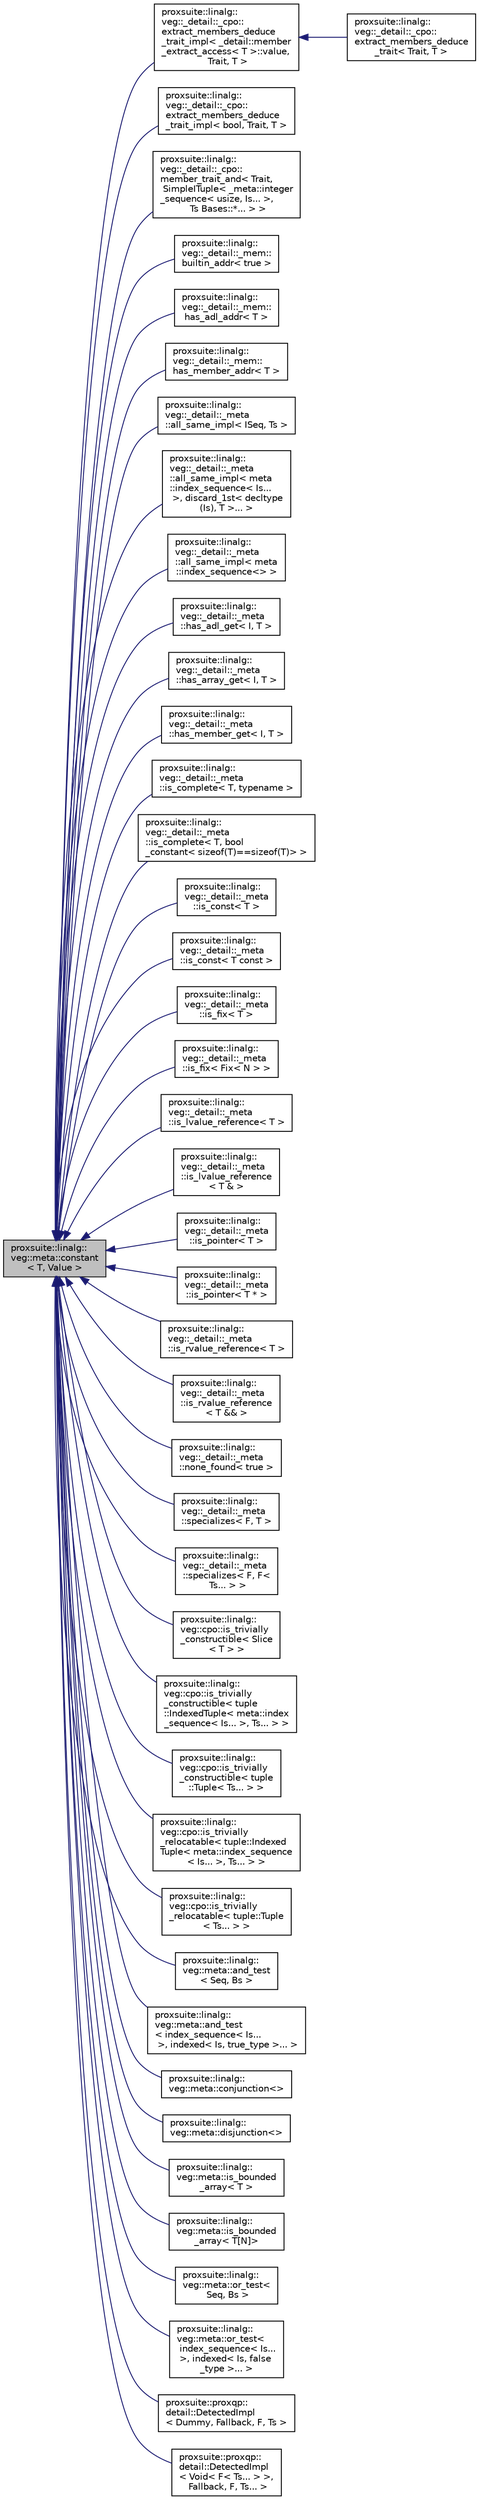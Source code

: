 digraph "proxsuite::linalg::veg::meta::constant&lt; T, Value &gt;"
{
 // LATEX_PDF_SIZE
  bgcolor="transparent";
  edge [fontname="Helvetica",fontsize="10",labelfontname="Helvetica",labelfontsize="10"];
  node [fontname="Helvetica",fontsize="10",shape=record];
  rankdir="LR";
  Node1 [label="proxsuite::linalg::\lveg::meta::constant\l\< T, Value \>",height=0.2,width=0.4,color="black", fillcolor="grey75", style="filled", fontcolor="black",tooltip=" "];
  Node1 -> Node2 [dir="back",color="midnightblue",fontsize="10",style="solid",fontname="Helvetica"];
  Node2 [label="proxsuite::linalg::\lveg::_detail::_cpo::\lextract_members_deduce\l_trait_impl\< _detail::member\l_extract_access\< T \>::value,\l Trait, T \>",height=0.2,width=0.4,color="black",URL="$structproxsuite_1_1linalg_1_1veg_1_1__detail_1_1__cpo_1_1extract__members__deduce__trait__impl.html",tooltip=" "];
  Node2 -> Node3 [dir="back",color="midnightblue",fontsize="10",style="solid",fontname="Helvetica"];
  Node3 [label="proxsuite::linalg::\lveg::_detail::_cpo::\lextract_members_deduce\l_trait\< Trait, T \>",height=0.2,width=0.4,color="black",URL="$structproxsuite_1_1linalg_1_1veg_1_1__detail_1_1__cpo_1_1extract__members__deduce__trait.html",tooltip=" "];
  Node1 -> Node4 [dir="back",color="midnightblue",fontsize="10",style="solid",fontname="Helvetica"];
  Node4 [label="proxsuite::linalg::\lveg::_detail::_cpo::\lextract_members_deduce\l_trait_impl\< bool, Trait, T \>",height=0.2,width=0.4,color="black",URL="$structproxsuite_1_1linalg_1_1veg_1_1__detail_1_1__cpo_1_1extract__members__deduce__trait__impl.html",tooltip=" "];
  Node1 -> Node5 [dir="back",color="midnightblue",fontsize="10",style="solid",fontname="Helvetica"];
  Node5 [label="proxsuite::linalg::\lveg::_detail::_cpo::\lmember_trait_and\< Trait,\l SimpleITuple\< _meta::integer\l_sequence\< usize, Is... \>,\l Ts Bases::*... \> \>",height=0.2,width=0.4,color="black",URL="$structproxsuite_1_1linalg_1_1veg_1_1__detail_1_1__cpo_1_1member__trait__and_3_01_trait_00_01_simebaa36f9bc1d34aca44089654c85d480.html",tooltip=" "];
  Node1 -> Node6 [dir="back",color="midnightblue",fontsize="10",style="solid",fontname="Helvetica"];
  Node6 [label="proxsuite::linalg::\lveg::_detail::_mem::\lbuiltin_addr\< true \>",height=0.2,width=0.4,color="black",URL="$structproxsuite_1_1linalg_1_1veg_1_1__detail_1_1__mem_1_1builtin__addr.html",tooltip=" "];
  Node1 -> Node7 [dir="back",color="midnightblue",fontsize="10",style="solid",fontname="Helvetica"];
  Node7 [label="proxsuite::linalg::\lveg::_detail::_mem::\lhas_adl_addr\< T \>",height=0.2,width=0.4,color="black",URL="$structproxsuite_1_1linalg_1_1veg_1_1__detail_1_1__mem_1_1has__adl__addr.html",tooltip=" "];
  Node1 -> Node8 [dir="back",color="midnightblue",fontsize="10",style="solid",fontname="Helvetica"];
  Node8 [label="proxsuite::linalg::\lveg::_detail::_mem::\lhas_member_addr\< T \>",height=0.2,width=0.4,color="black",URL="$structproxsuite_1_1linalg_1_1veg_1_1__detail_1_1__mem_1_1has__member__addr.html",tooltip=" "];
  Node1 -> Node9 [dir="back",color="midnightblue",fontsize="10",style="solid",fontname="Helvetica"];
  Node9 [label="proxsuite::linalg::\lveg::_detail::_meta\l::all_same_impl\< ISeq, Ts \>",height=0.2,width=0.4,color="black",URL="$structproxsuite_1_1linalg_1_1veg_1_1__detail_1_1__meta_1_1all__same__impl.html",tooltip=" "];
  Node1 -> Node10 [dir="back",color="midnightblue",fontsize="10",style="solid",fontname="Helvetica"];
  Node10 [label="proxsuite::linalg::\lveg::_detail::_meta\l::all_same_impl\< meta\l::index_sequence\< Is...\l \>, discard_1st\< decltype\l(Is), T \>... \>",height=0.2,width=0.4,color="black",URL="$structproxsuite_1_1linalg_1_1veg_1_1__detail_1_1__meta_1_1all__same__impl_3_01meta_1_1index__seqe371d91e6f036a05e88c83a4bfb0d4ca.html",tooltip=" "];
  Node1 -> Node11 [dir="back",color="midnightblue",fontsize="10",style="solid",fontname="Helvetica"];
  Node11 [label="proxsuite::linalg::\lveg::_detail::_meta\l::all_same_impl\< meta\l::index_sequence\<\> \>",height=0.2,width=0.4,color="black",URL="$structproxsuite_1_1linalg_1_1veg_1_1__detail_1_1__meta_1_1all__same__impl_3_01meta_1_1index__sequence_3_4_01_4.html",tooltip=" "];
  Node1 -> Node12 [dir="back",color="midnightblue",fontsize="10",style="solid",fontname="Helvetica"];
  Node12 [label="proxsuite::linalg::\lveg::_detail::_meta\l::has_adl_get\< I, T \>",height=0.2,width=0.4,color="black",URL="$structproxsuite_1_1linalg_1_1veg_1_1__detail_1_1__meta_1_1has__adl__get.html",tooltip=" "];
  Node1 -> Node13 [dir="back",color="midnightblue",fontsize="10",style="solid",fontname="Helvetica"];
  Node13 [label="proxsuite::linalg::\lveg::_detail::_meta\l::has_array_get\< I, T \>",height=0.2,width=0.4,color="black",URL="$structproxsuite_1_1linalg_1_1veg_1_1__detail_1_1__meta_1_1has__array__get.html",tooltip=" "];
  Node1 -> Node14 [dir="back",color="midnightblue",fontsize="10",style="solid",fontname="Helvetica"];
  Node14 [label="proxsuite::linalg::\lveg::_detail::_meta\l::has_member_get\< I, T \>",height=0.2,width=0.4,color="black",URL="$structproxsuite_1_1linalg_1_1veg_1_1__detail_1_1__meta_1_1has__member__get.html",tooltip=" "];
  Node1 -> Node15 [dir="back",color="midnightblue",fontsize="10",style="solid",fontname="Helvetica"];
  Node15 [label="proxsuite::linalg::\lveg::_detail::_meta\l::is_complete\< T, typename \>",height=0.2,width=0.4,color="black",URL="$structproxsuite_1_1linalg_1_1veg_1_1__detail_1_1__meta_1_1is__complete.html",tooltip=" "];
  Node1 -> Node16 [dir="back",color="midnightblue",fontsize="10",style="solid",fontname="Helvetica"];
  Node16 [label="proxsuite::linalg::\lveg::_detail::_meta\l::is_complete\< T, bool\l_constant\< sizeof(T)==sizeof(T)\> \>",height=0.2,width=0.4,color="black",URL="$structproxsuite_1_1linalg_1_1veg_1_1__detail_1_1__meta_1_1is__complete_3_01_t_00_01bool__constan961d3a44960bee9a55f5256108b08227.html",tooltip=" "];
  Node1 -> Node17 [dir="back",color="midnightblue",fontsize="10",style="solid",fontname="Helvetica"];
  Node17 [label="proxsuite::linalg::\lveg::_detail::_meta\l::is_const\< T \>",height=0.2,width=0.4,color="black",URL="$structproxsuite_1_1linalg_1_1veg_1_1__detail_1_1__meta_1_1is__const.html",tooltip=" "];
  Node1 -> Node18 [dir="back",color="midnightblue",fontsize="10",style="solid",fontname="Helvetica"];
  Node18 [label="proxsuite::linalg::\lveg::_detail::_meta\l::is_const\< T const \>",height=0.2,width=0.4,color="black",URL="$structproxsuite_1_1linalg_1_1veg_1_1__detail_1_1__meta_1_1is__const_3_01_t_01const_01_4.html",tooltip=" "];
  Node1 -> Node19 [dir="back",color="midnightblue",fontsize="10",style="solid",fontname="Helvetica"];
  Node19 [label="proxsuite::linalg::\lveg::_detail::_meta\l::is_fix\< T \>",height=0.2,width=0.4,color="black",URL="$structproxsuite_1_1linalg_1_1veg_1_1__detail_1_1__meta_1_1is__fix.html",tooltip=" "];
  Node1 -> Node20 [dir="back",color="midnightblue",fontsize="10",style="solid",fontname="Helvetica"];
  Node20 [label="proxsuite::linalg::\lveg::_detail::_meta\l::is_fix\< Fix\< N \> \>",height=0.2,width=0.4,color="black",URL="$structproxsuite_1_1linalg_1_1veg_1_1__detail_1_1__meta_1_1is__fix_3_01_fix_3_01_n_01_4_01_4.html",tooltip=" "];
  Node1 -> Node21 [dir="back",color="midnightblue",fontsize="10",style="solid",fontname="Helvetica"];
  Node21 [label="proxsuite::linalg::\lveg::_detail::_meta\l::is_lvalue_reference\< T \>",height=0.2,width=0.4,color="black",URL="$structproxsuite_1_1linalg_1_1veg_1_1__detail_1_1__meta_1_1is__lvalue__reference.html",tooltip=" "];
  Node1 -> Node22 [dir="back",color="midnightblue",fontsize="10",style="solid",fontname="Helvetica"];
  Node22 [label="proxsuite::linalg::\lveg::_detail::_meta\l::is_lvalue_reference\l\< T & \>",height=0.2,width=0.4,color="black",URL="$structproxsuite_1_1linalg_1_1veg_1_1__detail_1_1__meta_1_1is__lvalue__reference_3_01_t_01_6_01_4.html",tooltip=" "];
  Node1 -> Node23 [dir="back",color="midnightblue",fontsize="10",style="solid",fontname="Helvetica"];
  Node23 [label="proxsuite::linalg::\lveg::_detail::_meta\l::is_pointer\< T \>",height=0.2,width=0.4,color="black",URL="$structproxsuite_1_1linalg_1_1veg_1_1__detail_1_1__meta_1_1is__pointer.html",tooltip=" "];
  Node1 -> Node24 [dir="back",color="midnightblue",fontsize="10",style="solid",fontname="Helvetica"];
  Node24 [label="proxsuite::linalg::\lveg::_detail::_meta\l::is_pointer\< T * \>",height=0.2,width=0.4,color="black",URL="$structproxsuite_1_1linalg_1_1veg_1_1__detail_1_1__meta_1_1is__pointer_3_01_t_01_5_01_4.html",tooltip=" "];
  Node1 -> Node25 [dir="back",color="midnightblue",fontsize="10",style="solid",fontname="Helvetica"];
  Node25 [label="proxsuite::linalg::\lveg::_detail::_meta\l::is_rvalue_reference\< T \>",height=0.2,width=0.4,color="black",URL="$structproxsuite_1_1linalg_1_1veg_1_1__detail_1_1__meta_1_1is__rvalue__reference.html",tooltip=" "];
  Node1 -> Node26 [dir="back",color="midnightblue",fontsize="10",style="solid",fontname="Helvetica"];
  Node26 [label="proxsuite::linalg::\lveg::_detail::_meta\l::is_rvalue_reference\l\< T && \>",height=0.2,width=0.4,color="black",URL="$structproxsuite_1_1linalg_1_1veg_1_1__detail_1_1__meta_1_1is__rvalue__reference_3_01_t_01_6_6_01_4.html",tooltip=" "];
  Node1 -> Node27 [dir="back",color="midnightblue",fontsize="10",style="solid",fontname="Helvetica"];
  Node27 [label="proxsuite::linalg::\lveg::_detail::_meta\l::none_found\< true \>",height=0.2,width=0.4,color="black",URL="$structproxsuite_1_1linalg_1_1veg_1_1__detail_1_1__meta_1_1none__found.html",tooltip=" "];
  Node1 -> Node28 [dir="back",color="midnightblue",fontsize="10",style="solid",fontname="Helvetica"];
  Node28 [label="proxsuite::linalg::\lveg::_detail::_meta\l::specializes\< F, T \>",height=0.2,width=0.4,color="black",URL="$structproxsuite_1_1linalg_1_1veg_1_1__detail_1_1__meta_1_1specializes.html",tooltip=" "];
  Node1 -> Node29 [dir="back",color="midnightblue",fontsize="10",style="solid",fontname="Helvetica"];
  Node29 [label="proxsuite::linalg::\lveg::_detail::_meta\l::specializes\< F, F\<\l Ts... \> \>",height=0.2,width=0.4,color="black",URL="$structproxsuite_1_1linalg_1_1veg_1_1__detail_1_1__meta_1_1specializes_3_01_f_00_01_f_3_01_ts_8_8_8_01_4_01_4.html",tooltip=" "];
  Node1 -> Node30 [dir="back",color="midnightblue",fontsize="10",style="solid",fontname="Helvetica"];
  Node30 [label="proxsuite::linalg::\lveg::cpo::is_trivially\l_constructible\< Slice\l\< T \> \>",height=0.2,width=0.4,color="black",URL="$structproxsuite_1_1linalg_1_1veg_1_1cpo_1_1is__trivially__constructible_3_01_slice_3_01_t_01_4_01_4.html",tooltip=" "];
  Node1 -> Node31 [dir="back",color="midnightblue",fontsize="10",style="solid",fontname="Helvetica"];
  Node31 [label="proxsuite::linalg::\lveg::cpo::is_trivially\l_constructible\< tuple\l::IndexedTuple\< meta::index\l_sequence\< Is... \>, Ts... \> \>",height=0.2,width=0.4,color="black",URL="$structproxsuite_1_1linalg_1_1veg_1_1cpo_1_1is__trivially__constructible_3_01tuple_1_1_indexed_tuf2919a0edd1a5cbf611528ba216436cd.html",tooltip=" "];
  Node1 -> Node32 [dir="back",color="midnightblue",fontsize="10",style="solid",fontname="Helvetica"];
  Node32 [label="proxsuite::linalg::\lveg::cpo::is_trivially\l_constructible\< tuple\l::Tuple\< Ts... \> \>",height=0.2,width=0.4,color="black",URL="$structproxsuite_1_1linalg_1_1veg_1_1cpo_1_1is__trivially__constructible_3_01tuple_1_1_tuple_3_01_ts_8_8_8_01_4_01_4.html",tooltip=" "];
  Node1 -> Node33 [dir="back",color="midnightblue",fontsize="10",style="solid",fontname="Helvetica"];
  Node33 [label="proxsuite::linalg::\lveg::cpo::is_trivially\l_relocatable\< tuple::Indexed\lTuple\< meta::index_sequence\l\< Is... \>, Ts... \> \>",height=0.2,width=0.4,color="black",URL="$structproxsuite_1_1linalg_1_1veg_1_1cpo_1_1is__trivially__relocatable_3_01tuple_1_1_indexed_tuplb65c6946b7f12c2cb54e54b094f5592a.html",tooltip=" "];
  Node1 -> Node34 [dir="back",color="midnightblue",fontsize="10",style="solid",fontname="Helvetica"];
  Node34 [label="proxsuite::linalg::\lveg::cpo::is_trivially\l_relocatable\< tuple::Tuple\l\< Ts... \> \>",height=0.2,width=0.4,color="black",URL="$structproxsuite_1_1linalg_1_1veg_1_1cpo_1_1is__trivially__relocatable_3_01tuple_1_1_tuple_3_01_ts_8_8_8_01_4_01_4.html",tooltip=" "];
  Node1 -> Node35 [dir="back",color="midnightblue",fontsize="10",style="solid",fontname="Helvetica"];
  Node35 [label="proxsuite::linalg::\lveg::meta::and_test\l\< Seq, Bs \>",height=0.2,width=0.4,color="black",URL="$structproxsuite_1_1linalg_1_1veg_1_1meta_1_1and__test.html",tooltip=" "];
  Node1 -> Node36 [dir="back",color="midnightblue",fontsize="10",style="solid",fontname="Helvetica"];
  Node36 [label="proxsuite::linalg::\lveg::meta::and_test\l\< index_sequence\< Is...\l \>, indexed\< Is, true_type \>... \>",height=0.2,width=0.4,color="black",URL="$structproxsuite_1_1linalg_1_1veg_1_1meta_1_1and__test_3_01index__sequence_3_01_is_8_8_8_01_4_00_84fb0d7c19178b7014d3354b837776bd.html",tooltip=" "];
  Node1 -> Node37 [dir="back",color="midnightblue",fontsize="10",style="solid",fontname="Helvetica"];
  Node37 [label="proxsuite::linalg::\lveg::meta::conjunction\<\>",height=0.2,width=0.4,color="black",URL="$structproxsuite_1_1linalg_1_1veg_1_1meta_1_1conjunction_3_4.html",tooltip=" "];
  Node1 -> Node38 [dir="back",color="midnightblue",fontsize="10",style="solid",fontname="Helvetica"];
  Node38 [label="proxsuite::linalg::\lveg::meta::disjunction\<\>",height=0.2,width=0.4,color="black",URL="$structproxsuite_1_1linalg_1_1veg_1_1meta_1_1disjunction_3_4.html",tooltip=" "];
  Node1 -> Node39 [dir="back",color="midnightblue",fontsize="10",style="solid",fontname="Helvetica"];
  Node39 [label="proxsuite::linalg::\lveg::meta::is_bounded\l_array\< T \>",height=0.2,width=0.4,color="black",URL="$structproxsuite_1_1linalg_1_1veg_1_1meta_1_1is__bounded__array.html",tooltip=" "];
  Node1 -> Node40 [dir="back",color="midnightblue",fontsize="10",style="solid",fontname="Helvetica"];
  Node40 [label="proxsuite::linalg::\lveg::meta::is_bounded\l_array\< T[N]\>",height=0.2,width=0.4,color="black",URL="$structproxsuite_1_1linalg_1_1veg_1_1meta_1_1is__bounded__array_3_01_t_0f_n_0e_4.html",tooltip=" "];
  Node1 -> Node41 [dir="back",color="midnightblue",fontsize="10",style="solid",fontname="Helvetica"];
  Node41 [label="proxsuite::linalg::\lveg::meta::or_test\<\l Seq, Bs \>",height=0.2,width=0.4,color="black",URL="$structproxsuite_1_1linalg_1_1veg_1_1meta_1_1or__test.html",tooltip=" "];
  Node1 -> Node42 [dir="back",color="midnightblue",fontsize="10",style="solid",fontname="Helvetica"];
  Node42 [label="proxsuite::linalg::\lveg::meta::or_test\<\l index_sequence\< Is...\l \>, indexed\< Is, false\l_type \>... \>",height=0.2,width=0.4,color="black",URL="$structproxsuite_1_1linalg_1_1veg_1_1meta_1_1or__test_3_01index__sequence_3_01_is_8_8_8_01_4_00_0aec5136ccd70ce0b93ae7cf2d68e3a14.html",tooltip=" "];
  Node1 -> Node43 [dir="back",color="midnightblue",fontsize="10",style="solid",fontname="Helvetica"];
  Node43 [label="proxsuite::proxqp::\ldetail::DetectedImpl\l\< Dummy, Fallback, F, Ts \>",height=0.2,width=0.4,color="black",URL="$structproxsuite_1_1proxqp_1_1detail_1_1_detected_impl.html",tooltip=" "];
  Node1 -> Node44 [dir="back",color="midnightblue",fontsize="10",style="solid",fontname="Helvetica"];
  Node44 [label="proxsuite::proxqp::\ldetail::DetectedImpl\l\< Void\< F\< Ts... \> \>,\l Fallback, F, Ts... \>",height=0.2,width=0.4,color="black",URL="$structproxsuite_1_1proxqp_1_1detail_1_1_detected_impl_3_01_void_3_01_f_3_01_ts_8_8_8_01_4_01_4_0f6ebb4b77ce4ccaa5bfcff28426c195a.html",tooltip=" "];
}
